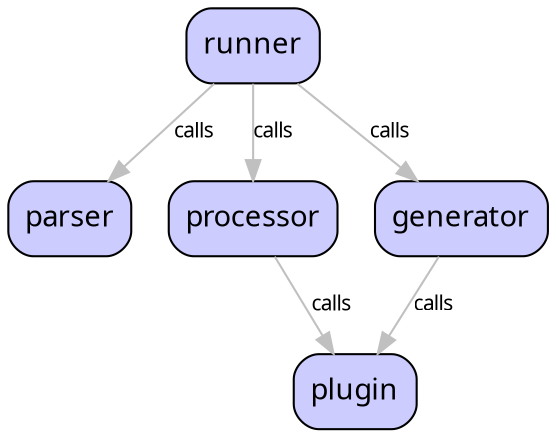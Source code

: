 digraph G{
        node[shape=box style="rounded,filled" fontname=Sans fillcolor="#ccccff"]  //i'm terrible partial to to perrywinkle blue ;)
        //compound=true
        //rankdir=LR
        //outputMode=nodesfirst
        
    runner -> parser [label="calls",color=gray, fontname=Sans fontsize="10"]
      
    runner -> processor [label="calls",color=gray, fontname=Sans fontsize="10"]
      
    runner -> generator [label="calls",color=gray, fontname=Sans fontsize="10"]
      
    processor -> plugin [label="calls",color=gray, fontname=Sans fontsize="10"]
      
    generator -> plugin [label="calls",color=gray, fontname=Sans fontsize="10"]
      
}

